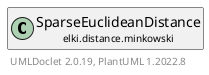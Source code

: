 @startuml
    remove .*\.(Instance|Par|Parameterizer|Factory)$
    set namespaceSeparator none
    hide empty fields
    hide empty methods

    class "<size:14>SparseEuclideanDistance.Par\n<size:10>elki.distance.minkowski" as elki.distance.minkowski.SparseEuclideanDistance.Par [[SparseEuclideanDistance.Par.html]] {
        +make(): SparseEuclideanDistance
    }

    interface "<size:14>Parameterizer\n<size:10>elki.utilities.optionhandling" as elki.utilities.optionhandling.Parameterizer [[../../utilities/optionhandling/Parameterizer.html]] {
        {abstract} +make(): Object
    }
    class "<size:14>SparseEuclideanDistance\n<size:10>elki.distance.minkowski" as elki.distance.minkowski.SparseEuclideanDistance [[SparseEuclideanDistance.html]]

    elki.utilities.optionhandling.Parameterizer <|.. elki.distance.minkowski.SparseEuclideanDistance.Par
    elki.distance.minkowski.SparseEuclideanDistance +-- elki.distance.minkowski.SparseEuclideanDistance.Par

    center footer UMLDoclet 2.0.19, PlantUML 1.2022.8
@enduml
